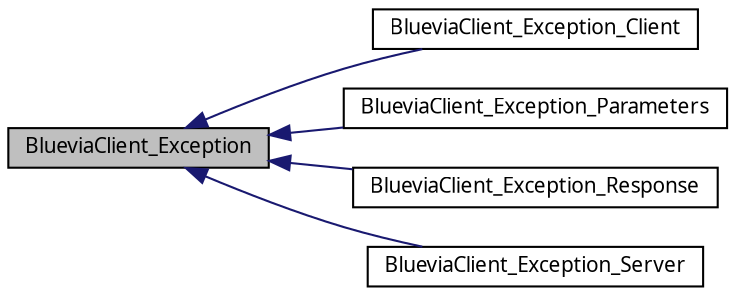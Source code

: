 digraph G
{
  bgcolor="transparent";
  edge [fontname="FreeSans.ttf",fontsize="10",labelfontname="FreeSans.ttf",labelfontsize="10"];
  node [fontname="FreeSans.ttf",fontsize="10",shape=record];
  rankdir=LR;
  Node1 [label="BlueviaClient_Exception",height=0.2,width=0.4,color="black", fillcolor="grey75", style="filled" fontcolor="black"];
  Node1 -> Node2 [dir=back,color="midnightblue",fontsize="10",style="solid",fontname="FreeSans.ttf"];
  Node2 [label="BlueviaClient_Exception_Client",height=0.2,width=0.4,color="black",URL="$class_bluevia_client___exception___client.html"];
  Node1 -> Node3 [dir=back,color="midnightblue",fontsize="10",style="solid",fontname="FreeSans.ttf"];
  Node3 [label="BlueviaClient_Exception_Parameters",height=0.2,width=0.4,color="black",URL="$class_bluevia_client___exception___parameters.html"];
  Node1 -> Node4 [dir=back,color="midnightblue",fontsize="10",style="solid",fontname="FreeSans.ttf"];
  Node4 [label="BlueviaClient_Exception_Response",height=0.2,width=0.4,color="black",URL="$class_bluevia_client___exception___response.html"];
  Node1 -> Node5 [dir=back,color="midnightblue",fontsize="10",style="solid",fontname="FreeSans.ttf"];
  Node5 [label="BlueviaClient_Exception_Server",height=0.2,width=0.4,color="black",URL="$class_bluevia_client___exception___server.html"];
}
